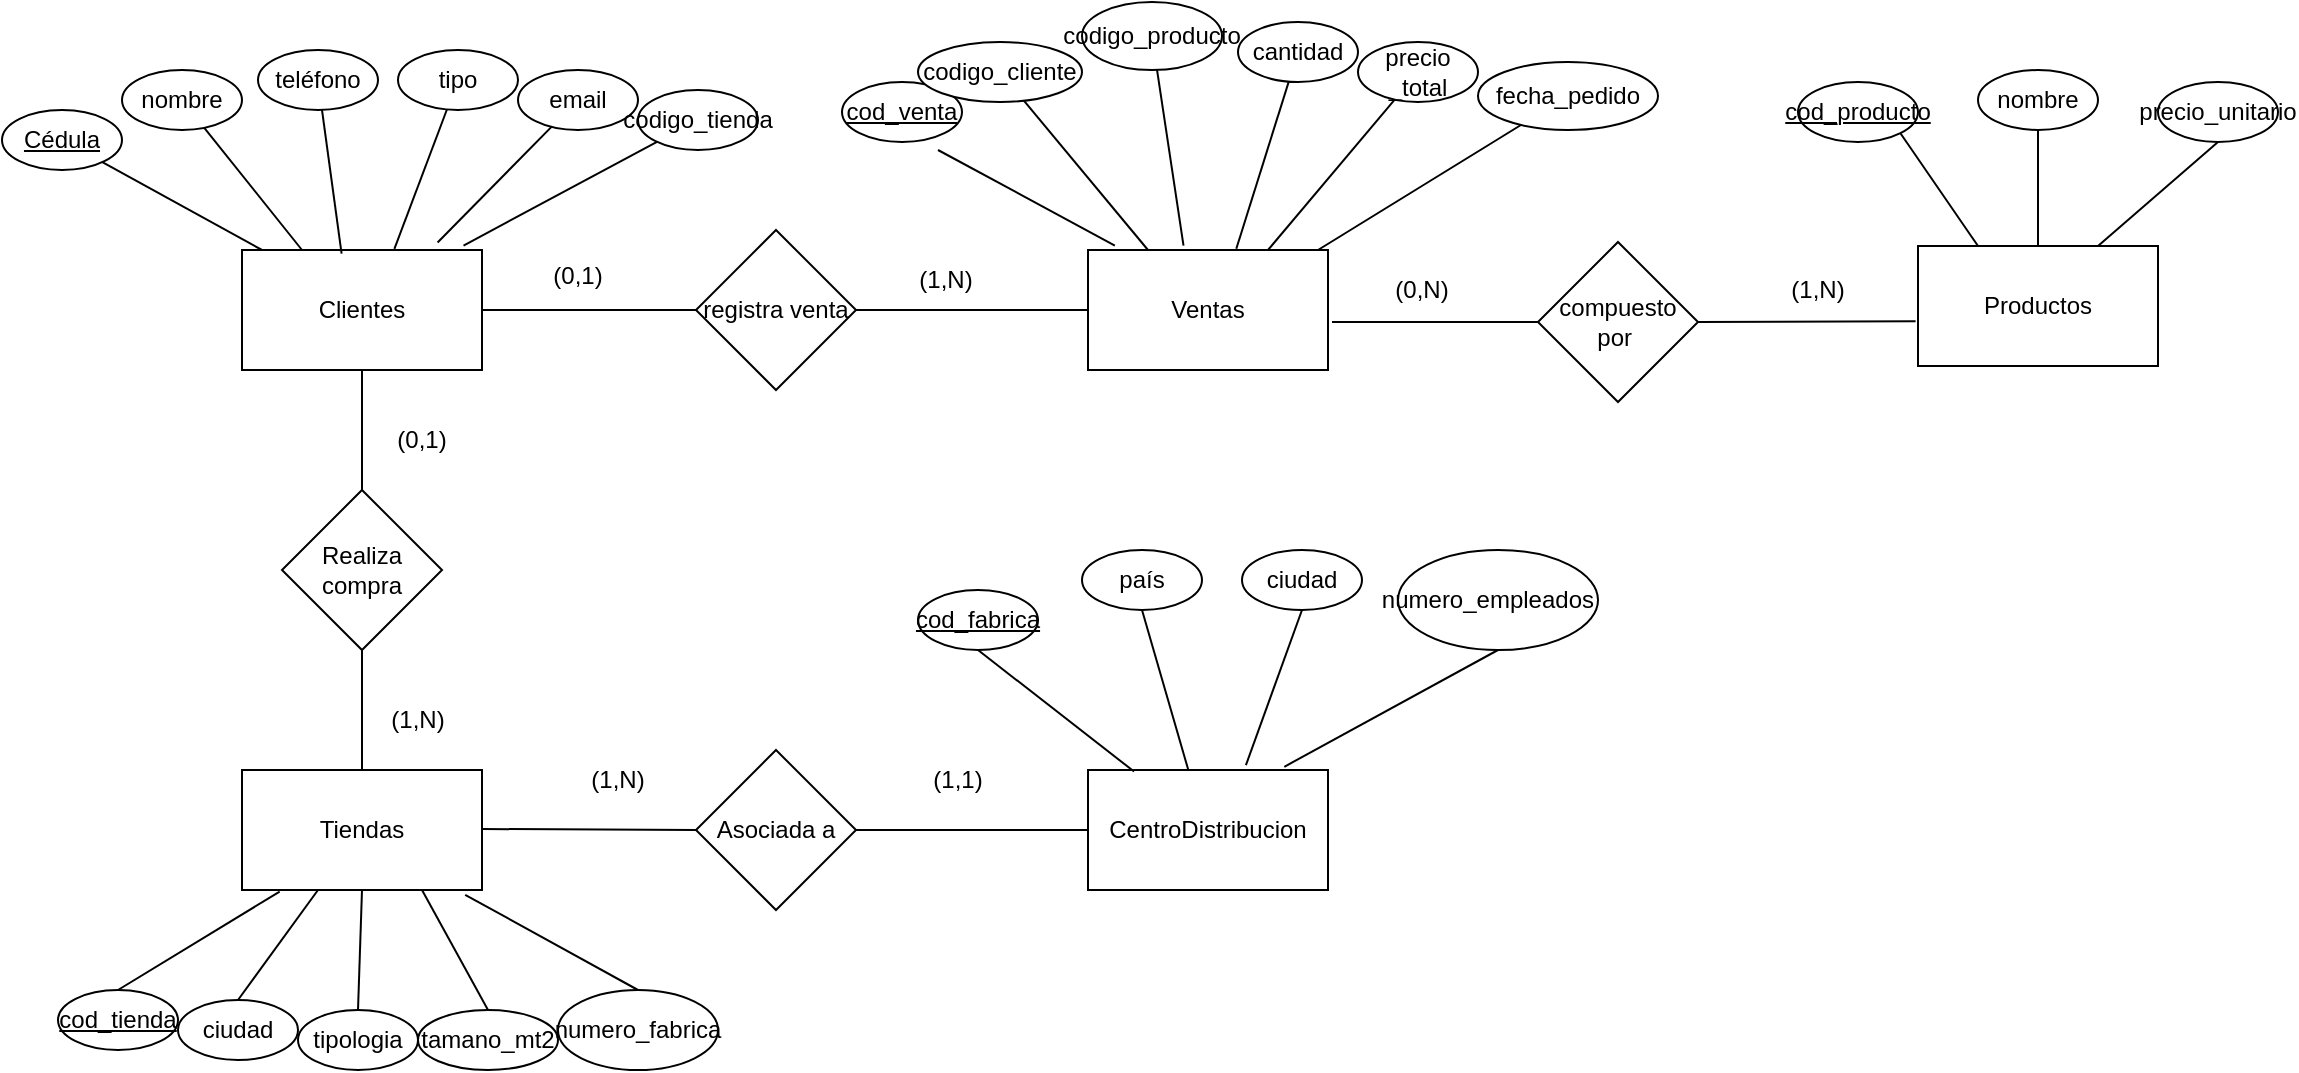 <mxfile version="26.0.5">
  <diagram name="Página-1" id="H9RGfE5L6sBvxqywVH_o">
    <mxGraphModel dx="1280" dy="1806" grid="1" gridSize="10" guides="1" tooltips="1" connect="1" arrows="1" fold="1" page="1" pageScale="1" pageWidth="827" pageHeight="1169" math="0" shadow="0">
      <root>
        <mxCell id="0" />
        <mxCell id="1" parent="0" />
        <mxCell id="DNp5-iSwPfCoCIJPn0IL-1" value="Clientes" style="rounded=0;whiteSpace=wrap;html=1;" parent="1" vertex="1">
          <mxGeometry x="132" y="120" width="120" height="60" as="geometry" />
        </mxCell>
        <mxCell id="DNp5-iSwPfCoCIJPn0IL-3" value="" style="endArrow=none;html=1;rounded=0;" parent="1" target="DNp5-iSwPfCoCIJPn0IL-4" edge="1">
          <mxGeometry width="50" height="50" relative="1" as="geometry">
            <mxPoint x="142" y="120" as="sourcePoint" />
            <mxPoint x="132" y="90" as="targetPoint" />
          </mxGeometry>
        </mxCell>
        <mxCell id="DNp5-iSwPfCoCIJPn0IL-4" value="&lt;u&gt;Cédula&lt;/u&gt;" style="ellipse;whiteSpace=wrap;html=1;" parent="1" vertex="1">
          <mxGeometry x="12" y="50" width="60" height="30" as="geometry" />
        </mxCell>
        <mxCell id="DNp5-iSwPfCoCIJPn0IL-6" value="" style="endArrow=none;html=1;rounded=0;exitX=0.25;exitY=0;exitDx=0;exitDy=0;" parent="1" source="DNp5-iSwPfCoCIJPn0IL-1" target="DNp5-iSwPfCoCIJPn0IL-7" edge="1">
          <mxGeometry width="50" height="50" relative="1" as="geometry">
            <mxPoint x="152" y="130" as="sourcePoint" />
            <mxPoint x="142" y="100" as="targetPoint" />
          </mxGeometry>
        </mxCell>
        <mxCell id="DNp5-iSwPfCoCIJPn0IL-7" value="nombre" style="ellipse;whiteSpace=wrap;html=1;" parent="1" vertex="1">
          <mxGeometry x="72" y="30" width="60" height="30" as="geometry" />
        </mxCell>
        <mxCell id="DNp5-iSwPfCoCIJPn0IL-8" value="" style="endArrow=none;html=1;rounded=0;exitX=0.415;exitY=0.03;exitDx=0;exitDy=0;exitPerimeter=0;" parent="1" source="DNp5-iSwPfCoCIJPn0IL-1" target="DNp5-iSwPfCoCIJPn0IL-9" edge="1">
          <mxGeometry width="50" height="50" relative="1" as="geometry">
            <mxPoint x="212" y="120" as="sourcePoint" />
            <mxPoint x="192" y="100" as="targetPoint" />
          </mxGeometry>
        </mxCell>
        <mxCell id="DNp5-iSwPfCoCIJPn0IL-9" value="teléfono" style="ellipse;whiteSpace=wrap;html=1;" parent="1" vertex="1">
          <mxGeometry x="140" y="20" width="60" height="30" as="geometry" />
        </mxCell>
        <mxCell id="DNp5-iSwPfCoCIJPn0IL-12" value="" style="endArrow=none;html=1;rounded=0;exitX=0.635;exitY=-0.01;exitDx=0;exitDy=0;exitPerimeter=0;" parent="1" source="DNp5-iSwPfCoCIJPn0IL-1" target="DNp5-iSwPfCoCIJPn0IL-13" edge="1">
          <mxGeometry width="50" height="50" relative="1" as="geometry">
            <mxPoint x="242" y="120" as="sourcePoint" />
            <mxPoint x="222" y="100" as="targetPoint" />
          </mxGeometry>
        </mxCell>
        <mxCell id="DNp5-iSwPfCoCIJPn0IL-13" value="tipo" style="ellipse;whiteSpace=wrap;html=1;" parent="1" vertex="1">
          <mxGeometry x="210" y="20" width="60" height="30" as="geometry" />
        </mxCell>
        <mxCell id="DNp5-iSwPfCoCIJPn0IL-15" value="" style="endArrow=none;html=1;rounded=0;exitX=0.815;exitY=-0.063;exitDx=0;exitDy=0;exitPerimeter=0;" parent="1" source="DNp5-iSwPfCoCIJPn0IL-1" target="DNp5-iSwPfCoCIJPn0IL-16" edge="1">
          <mxGeometry width="50" height="50" relative="1" as="geometry">
            <mxPoint x="302" y="90" as="sourcePoint" />
            <mxPoint x="282" y="70" as="targetPoint" />
          </mxGeometry>
        </mxCell>
        <mxCell id="DNp5-iSwPfCoCIJPn0IL-16" value="email" style="ellipse;whiteSpace=wrap;html=1;" parent="1" vertex="1">
          <mxGeometry x="270" y="30" width="60" height="30" as="geometry" />
        </mxCell>
        <mxCell id="DNp5-iSwPfCoCIJPn0IL-19" value="" style="endArrow=none;html=1;rounded=0;exitX=0.923;exitY=-0.037;exitDx=0;exitDy=0;exitPerimeter=0;" parent="1" source="DNp5-iSwPfCoCIJPn0IL-1" target="DNp5-iSwPfCoCIJPn0IL-20" edge="1">
          <mxGeometry width="50" height="50" relative="1" as="geometry">
            <mxPoint x="340" y="110" as="sourcePoint" />
            <mxPoint x="320" y="90" as="targetPoint" />
          </mxGeometry>
        </mxCell>
        <mxCell id="DNp5-iSwPfCoCIJPn0IL-20" value="codigo_tienda" style="ellipse;whiteSpace=wrap;html=1;" parent="1" vertex="1">
          <mxGeometry x="330" y="40" width="60" height="30" as="geometry" />
        </mxCell>
        <mxCell id="DNp5-iSwPfCoCIJPn0IL-21" value="" style="endArrow=none;html=1;rounded=0;entryX=0;entryY=0.5;entryDx=0;entryDy=0;" parent="1" target="DNp5-iSwPfCoCIJPn0IL-22" edge="1">
          <mxGeometry width="50" height="50" relative="1" as="geometry">
            <mxPoint x="252" y="150" as="sourcePoint" />
            <mxPoint x="310" y="150" as="targetPoint" />
          </mxGeometry>
        </mxCell>
        <mxCell id="DNp5-iSwPfCoCIJPn0IL-22" value="registra venta" style="rhombus;whiteSpace=wrap;html=1;" parent="1" vertex="1">
          <mxGeometry x="359" y="110" width="80" height="80" as="geometry" />
        </mxCell>
        <mxCell id="DNp5-iSwPfCoCIJPn0IL-23" value="Ventas" style="rounded=0;whiteSpace=wrap;html=1;" parent="1" vertex="1">
          <mxGeometry x="555" y="120" width="120" height="60" as="geometry" />
        </mxCell>
        <mxCell id="DNp5-iSwPfCoCIJPn0IL-27" value="" style="endArrow=none;html=1;rounded=0;entryX=0;entryY=0.5;entryDx=0;entryDy=0;" parent="1" target="DNp5-iSwPfCoCIJPn0IL-23" edge="1">
          <mxGeometry width="50" height="50" relative="1" as="geometry">
            <mxPoint x="439" y="150" as="sourcePoint" />
            <mxPoint x="458" y="149.5" as="targetPoint" />
          </mxGeometry>
        </mxCell>
        <mxCell id="DNp5-iSwPfCoCIJPn0IL-30" value="(0,1)" style="text;html=1;align=center;verticalAlign=middle;whiteSpace=wrap;rounded=0;" parent="1" vertex="1">
          <mxGeometry x="270" y="118" width="60" height="30" as="geometry" />
        </mxCell>
        <mxCell id="DNp5-iSwPfCoCIJPn0IL-31" value="(1,N)" style="text;html=1;align=center;verticalAlign=middle;whiteSpace=wrap;rounded=0;" parent="1" vertex="1">
          <mxGeometry x="454" y="120" width="60" height="30" as="geometry" />
        </mxCell>
        <mxCell id="DNp5-iSwPfCoCIJPn0IL-32" value="" style="endArrow=none;html=1;rounded=0;exitX=0.112;exitY=-0.037;exitDx=0;exitDy=0;exitPerimeter=0;" parent="1" source="DNp5-iSwPfCoCIJPn0IL-23" edge="1">
          <mxGeometry width="50" height="50" relative="1" as="geometry">
            <mxPoint x="562" y="106" as="sourcePoint" />
            <mxPoint x="480" y="70" as="targetPoint" />
          </mxGeometry>
        </mxCell>
        <mxCell id="DNp5-iSwPfCoCIJPn0IL-33" value="&lt;u&gt;cod_venta&lt;/u&gt;" style="ellipse;whiteSpace=wrap;html=1;" parent="1" vertex="1">
          <mxGeometry x="432" y="36" width="60" height="30" as="geometry" />
        </mxCell>
        <mxCell id="DNp5-iSwPfCoCIJPn0IL-34" value="" style="endArrow=none;html=1;rounded=0;exitX=0.25;exitY=0;exitDx=0;exitDy=0;" parent="1" source="DNp5-iSwPfCoCIJPn0IL-23" target="DNp5-iSwPfCoCIJPn0IL-35" edge="1">
          <mxGeometry width="50" height="50" relative="1" as="geometry">
            <mxPoint x="582" y="106" as="sourcePoint" />
            <mxPoint x="562" y="86" as="targetPoint" />
          </mxGeometry>
        </mxCell>
        <mxCell id="DNp5-iSwPfCoCIJPn0IL-35" value="codigo_cliente" style="ellipse;whiteSpace=wrap;html=1;" parent="1" vertex="1">
          <mxGeometry x="470" y="16" width="82" height="30" as="geometry" />
        </mxCell>
        <mxCell id="DNp5-iSwPfCoCIJPn0IL-36" value="" style="endArrow=none;html=1;rounded=0;exitX=0.398;exitY=-0.037;exitDx=0;exitDy=0;exitPerimeter=0;" parent="1" source="DNp5-iSwPfCoCIJPn0IL-23" target="DNp5-iSwPfCoCIJPn0IL-37" edge="1">
          <mxGeometry width="50" height="50" relative="1" as="geometry">
            <mxPoint x="602" y="108" as="sourcePoint" />
            <mxPoint x="612" y="86" as="targetPoint" />
          </mxGeometry>
        </mxCell>
        <mxCell id="DNp5-iSwPfCoCIJPn0IL-37" value="codigo_producto" style="ellipse;whiteSpace=wrap;html=1;" parent="1" vertex="1">
          <mxGeometry x="552" y="-4" width="70" height="34" as="geometry" />
        </mxCell>
        <mxCell id="DNp5-iSwPfCoCIJPn0IL-38" value="" style="endArrow=none;html=1;rounded=0;exitX=0.618;exitY=-0.01;exitDx=0;exitDy=0;exitPerimeter=0;" parent="1" source="DNp5-iSwPfCoCIJPn0IL-23" target="DNp5-iSwPfCoCIJPn0IL-39" edge="1">
          <mxGeometry width="50" height="50" relative="1" as="geometry">
            <mxPoint x="628" y="105" as="sourcePoint" />
            <mxPoint x="642" y="86" as="targetPoint" />
          </mxGeometry>
        </mxCell>
        <mxCell id="DNp5-iSwPfCoCIJPn0IL-39" value="cantidad" style="ellipse;whiteSpace=wrap;html=1;" parent="1" vertex="1">
          <mxGeometry x="630" y="6" width="60" height="30" as="geometry" />
        </mxCell>
        <mxCell id="DNp5-iSwPfCoCIJPn0IL-40" value="" style="endArrow=none;html=1;rounded=0;exitX=0.75;exitY=0;exitDx=0;exitDy=0;" parent="1" source="DNp5-iSwPfCoCIJPn0IL-23" target="DNp5-iSwPfCoCIJPn0IL-41" edge="1">
          <mxGeometry width="50" height="50" relative="1" as="geometry">
            <mxPoint x="650" y="102" as="sourcePoint" />
            <mxPoint x="702" y="56" as="targetPoint" />
          </mxGeometry>
        </mxCell>
        <mxCell id="DNp5-iSwPfCoCIJPn0IL-41" value="precio&lt;br&gt;_total" style="ellipse;whiteSpace=wrap;html=1;" parent="1" vertex="1">
          <mxGeometry x="690" y="16" width="60" height="30" as="geometry" />
        </mxCell>
        <mxCell id="DNp5-iSwPfCoCIJPn0IL-42" value="" style="endArrow=none;html=1;rounded=0;" parent="1" target="DNp5-iSwPfCoCIJPn0IL-43" edge="1">
          <mxGeometry width="50" height="50" relative="1" as="geometry">
            <mxPoint x="670" y="120" as="sourcePoint" />
            <mxPoint x="740" y="76" as="targetPoint" />
          </mxGeometry>
        </mxCell>
        <mxCell id="DNp5-iSwPfCoCIJPn0IL-43" value="fecha_pedido" style="ellipse;whiteSpace=wrap;html=1;" parent="1" vertex="1">
          <mxGeometry x="750" y="26" width="90" height="34" as="geometry" />
        </mxCell>
        <mxCell id="DNp5-iSwPfCoCIJPn0IL-45" style="edgeStyle=orthogonalEdgeStyle;rounded=0;orthogonalLoop=1;jettySize=auto;html=1;exitX=0.5;exitY=1;exitDx=0;exitDy=0;" parent="1" source="DNp5-iSwPfCoCIJPn0IL-37" target="DNp5-iSwPfCoCIJPn0IL-37" edge="1">
          <mxGeometry relative="1" as="geometry" />
        </mxCell>
        <mxCell id="DNp5-iSwPfCoCIJPn0IL-47" value="" style="endArrow=none;html=1;rounded=0;entryX=0;entryY=0.5;entryDx=0;entryDy=0;" parent="1" target="DNp5-iSwPfCoCIJPn0IL-49" edge="1">
          <mxGeometry width="50" height="50" relative="1" as="geometry">
            <mxPoint x="677" y="156" as="sourcePoint" />
            <mxPoint x="790" y="155" as="targetPoint" />
          </mxGeometry>
        </mxCell>
        <mxCell id="DNp5-iSwPfCoCIJPn0IL-48" value="(0,N)" style="text;html=1;align=center;verticalAlign=middle;whiteSpace=wrap;rounded=0;" parent="1" vertex="1">
          <mxGeometry x="692" y="125" width="60" height="30" as="geometry" />
        </mxCell>
        <mxCell id="DNp5-iSwPfCoCIJPn0IL-49" value="compuesto por&amp;nbsp;" style="rhombus;whiteSpace=wrap;html=1;" parent="1" vertex="1">
          <mxGeometry x="780" y="116" width="80" height="80" as="geometry" />
        </mxCell>
        <mxCell id="DNp5-iSwPfCoCIJPn0IL-51" value="" style="endArrow=none;html=1;rounded=0;entryX=-0.01;entryY=0.627;entryDx=0;entryDy=0;exitX=1;exitY=0.5;exitDx=0;exitDy=0;entryPerimeter=0;" parent="1" source="DNp5-iSwPfCoCIJPn0IL-49" target="DNp5-iSwPfCoCIJPn0IL-53" edge="1">
          <mxGeometry width="50" height="50" relative="1" as="geometry">
            <mxPoint x="880" y="154" as="sourcePoint" />
            <mxPoint x="1001" y="153.5" as="targetPoint" />
          </mxGeometry>
        </mxCell>
        <mxCell id="DNp5-iSwPfCoCIJPn0IL-52" value="(1,N)" style="text;html=1;align=center;verticalAlign=middle;whiteSpace=wrap;rounded=0;" parent="1" vertex="1">
          <mxGeometry x="890" y="125" width="60" height="30" as="geometry" />
        </mxCell>
        <mxCell id="DNp5-iSwPfCoCIJPn0IL-53" value="Productos" style="rounded=0;whiteSpace=wrap;html=1;" parent="1" vertex="1">
          <mxGeometry x="970" y="118" width="120" height="60" as="geometry" />
        </mxCell>
        <mxCell id="DNp5-iSwPfCoCIJPn0IL-54" value="" style="endArrow=none;html=1;rounded=0;exitX=0.25;exitY=0;exitDx=0;exitDy=0;entryX=1;entryY=1;entryDx=0;entryDy=0;" parent="1" source="DNp5-iSwPfCoCIJPn0IL-53" target="DNp5-iSwPfCoCIJPn0IL-55" edge="1">
          <mxGeometry width="50" height="50" relative="1" as="geometry">
            <mxPoint x="1017" y="112" as="sourcePoint" />
            <mxPoint x="929" y="64" as="targetPoint" />
          </mxGeometry>
        </mxCell>
        <mxCell id="DNp5-iSwPfCoCIJPn0IL-55" value="&lt;u&gt;cod_producto&lt;/u&gt;" style="ellipse;whiteSpace=wrap;html=1;" parent="1" vertex="1">
          <mxGeometry x="910" y="36" width="60" height="30" as="geometry" />
        </mxCell>
        <mxCell id="DNp5-iSwPfCoCIJPn0IL-56" value="" style="endArrow=none;html=1;rounded=0;exitX=0.5;exitY=0;exitDx=0;exitDy=0;" parent="1" source="DNp5-iSwPfCoCIJPn0IL-53" edge="1">
          <mxGeometry width="50" height="50" relative="1" as="geometry">
            <mxPoint x="1034" y="114" as="sourcePoint" />
            <mxPoint x="1030" y="50" as="targetPoint" />
          </mxGeometry>
        </mxCell>
        <mxCell id="DNp5-iSwPfCoCIJPn0IL-58" value="" style="endArrow=none;html=1;rounded=0;exitX=0.75;exitY=0;exitDx=0;exitDy=0;entryX=0.5;entryY=1;entryDx=0;entryDy=0;" parent="1" source="DNp5-iSwPfCoCIJPn0IL-53" target="DNp5-iSwPfCoCIJPn0IL-61" edge="1">
          <mxGeometry width="50" height="50" relative="1" as="geometry">
            <mxPoint x="1052" y="112" as="sourcePoint" />
            <mxPoint x="1110" y="50" as="targetPoint" />
          </mxGeometry>
        </mxCell>
        <mxCell id="DNp5-iSwPfCoCIJPn0IL-60" value="nombre" style="ellipse;whiteSpace=wrap;html=1;" parent="1" vertex="1">
          <mxGeometry x="1000" y="30" width="60" height="30" as="geometry" />
        </mxCell>
        <mxCell id="DNp5-iSwPfCoCIJPn0IL-61" value="precio_unitario" style="ellipse;whiteSpace=wrap;html=1;" parent="1" vertex="1">
          <mxGeometry x="1090" y="36" width="60" height="30" as="geometry" />
        </mxCell>
        <mxCell id="DNp5-iSwPfCoCIJPn0IL-64" value="" style="endArrow=none;html=1;rounded=0;exitX=0.5;exitY=1;exitDx=0;exitDy=0;" parent="1" source="DNp5-iSwPfCoCIJPn0IL-1" edge="1">
          <mxGeometry width="50" height="50" relative="1" as="geometry">
            <mxPoint x="170" y="210" as="sourcePoint" />
            <mxPoint x="192" y="240" as="targetPoint" />
          </mxGeometry>
        </mxCell>
        <mxCell id="DNp5-iSwPfCoCIJPn0IL-65" value="Realiza compra" style="rhombus;whiteSpace=wrap;html=1;" parent="1" vertex="1">
          <mxGeometry x="152" y="240" width="80" height="80" as="geometry" />
        </mxCell>
        <mxCell id="DNp5-iSwPfCoCIJPn0IL-66" value="Tiendas" style="rounded=0;whiteSpace=wrap;html=1;" parent="1" vertex="1">
          <mxGeometry x="132" y="380" width="120" height="60" as="geometry" />
        </mxCell>
        <mxCell id="DNp5-iSwPfCoCIJPn0IL-69" value="" style="endArrow=none;html=1;rounded=0;entryX=0.5;entryY=0;entryDx=0;entryDy=0;" parent="1" target="DNp5-iSwPfCoCIJPn0IL-66" edge="1">
          <mxGeometry width="50" height="50" relative="1" as="geometry">
            <mxPoint x="192" y="320" as="sourcePoint" />
            <mxPoint x="191.5" y="370" as="targetPoint" />
          </mxGeometry>
        </mxCell>
        <mxCell id="DNp5-iSwPfCoCIJPn0IL-70" value="" style="endArrow=none;html=1;rounded=0;entryX=0.157;entryY=1.013;entryDx=0;entryDy=0;entryPerimeter=0;exitX=0.5;exitY=0;exitDx=0;exitDy=0;" parent="1" source="DNp5-iSwPfCoCIJPn0IL-75" target="DNp5-iSwPfCoCIJPn0IL-66" edge="1">
          <mxGeometry width="50" height="50" relative="1" as="geometry">
            <mxPoint x="110" y="490" as="sourcePoint" />
            <mxPoint x="80" y="440" as="targetPoint" />
          </mxGeometry>
        </mxCell>
        <mxCell id="DNp5-iSwPfCoCIJPn0IL-71" value="" style="endArrow=none;html=1;rounded=0;exitX=0.5;exitY=0;exitDx=0;exitDy=0;" parent="1" source="DNp5-iSwPfCoCIJPn0IL-76" edge="1">
          <mxGeometry width="50" height="50" relative="1" as="geometry">
            <mxPoint x="150" y="490" as="sourcePoint" />
            <mxPoint x="170" y="440" as="targetPoint" />
          </mxGeometry>
        </mxCell>
        <mxCell id="DNp5-iSwPfCoCIJPn0IL-72" value="" style="endArrow=none;html=1;rounded=0;entryX=0.5;entryY=1;entryDx=0;entryDy=0;exitX=0.5;exitY=0;exitDx=0;exitDy=0;" parent="1" source="DNp5-iSwPfCoCIJPn0IL-77" target="DNp5-iSwPfCoCIJPn0IL-66" edge="1">
          <mxGeometry width="50" height="50" relative="1" as="geometry">
            <mxPoint x="190" y="490" as="sourcePoint" />
            <mxPoint x="180" y="450" as="targetPoint" />
          </mxGeometry>
        </mxCell>
        <mxCell id="DNp5-iSwPfCoCIJPn0IL-73" value="" style="endArrow=none;html=1;rounded=0;entryX=0.75;entryY=1;entryDx=0;entryDy=0;exitX=0.5;exitY=0;exitDx=0;exitDy=0;" parent="1" source="DNp5-iSwPfCoCIJPn0IL-78" target="DNp5-iSwPfCoCIJPn0IL-66" edge="1">
          <mxGeometry width="50" height="50" relative="1" as="geometry">
            <mxPoint x="270" y="500" as="sourcePoint" />
            <mxPoint x="231" y="440" as="targetPoint" />
          </mxGeometry>
        </mxCell>
        <mxCell id="DNp5-iSwPfCoCIJPn0IL-74" value="" style="endArrow=none;html=1;rounded=0;entryX=0.93;entryY=1.04;entryDx=0;entryDy=0;entryPerimeter=0;exitX=0.5;exitY=0;exitDx=0;exitDy=0;" parent="1" source="DNp5-iSwPfCoCIJPn0IL-79" target="DNp5-iSwPfCoCIJPn0IL-66" edge="1">
          <mxGeometry width="50" height="50" relative="1" as="geometry">
            <mxPoint x="290" y="480" as="sourcePoint" />
            <mxPoint x="234" y="440" as="targetPoint" />
          </mxGeometry>
        </mxCell>
        <mxCell id="DNp5-iSwPfCoCIJPn0IL-75" value="&lt;u&gt;cod_tienda&lt;/u&gt;" style="ellipse;whiteSpace=wrap;html=1;" parent="1" vertex="1">
          <mxGeometry x="40" y="490" width="60" height="30" as="geometry" />
        </mxCell>
        <mxCell id="DNp5-iSwPfCoCIJPn0IL-76" value="ciudad" style="ellipse;whiteSpace=wrap;html=1;" parent="1" vertex="1">
          <mxGeometry x="100" y="495" width="60" height="30" as="geometry" />
        </mxCell>
        <mxCell id="DNp5-iSwPfCoCIJPn0IL-77" value="tipologia" style="ellipse;whiteSpace=wrap;html=1;" parent="1" vertex="1">
          <mxGeometry x="160" y="500" width="60" height="30" as="geometry" />
        </mxCell>
        <mxCell id="DNp5-iSwPfCoCIJPn0IL-78" value="tamano_mt2" style="ellipse;whiteSpace=wrap;html=1;" parent="1" vertex="1">
          <mxGeometry x="220" y="500" width="70" height="30" as="geometry" />
        </mxCell>
        <mxCell id="DNp5-iSwPfCoCIJPn0IL-79" value="numero_fabrica" style="ellipse;whiteSpace=wrap;html=1;" parent="1" vertex="1">
          <mxGeometry x="290" y="490" width="80" height="40" as="geometry" />
        </mxCell>
        <mxCell id="DNp5-iSwPfCoCIJPn0IL-82" value="" style="endArrow=none;html=1;rounded=0;entryX=0;entryY=0.5;entryDx=0;entryDy=0;" parent="1" target="DNp5-iSwPfCoCIJPn0IL-83" edge="1">
          <mxGeometry width="50" height="50" relative="1" as="geometry">
            <mxPoint x="252" y="409.5" as="sourcePoint" />
            <mxPoint x="350" y="410" as="targetPoint" />
          </mxGeometry>
        </mxCell>
        <mxCell id="DNp5-iSwPfCoCIJPn0IL-83" value="Asociada a" style="rhombus;whiteSpace=wrap;html=1;" parent="1" vertex="1">
          <mxGeometry x="359" y="370" width="80" height="80" as="geometry" />
        </mxCell>
        <mxCell id="DNp5-iSwPfCoCIJPn0IL-84" value="" style="endArrow=none;html=1;rounded=0;entryX=0;entryY=0.5;entryDx=0;entryDy=0;exitX=1;exitY=0.5;exitDx=0;exitDy=0;" parent="1" source="DNp5-iSwPfCoCIJPn0IL-83" target="DNp5-iSwPfCoCIJPn0IL-86" edge="1">
          <mxGeometry width="50" height="50" relative="1" as="geometry">
            <mxPoint x="445" y="409.5" as="sourcePoint" />
            <mxPoint x="552" y="410" as="targetPoint" />
          </mxGeometry>
        </mxCell>
        <mxCell id="DNp5-iSwPfCoCIJPn0IL-86" value="CentroDistribucion" style="rounded=0;whiteSpace=wrap;html=1;" parent="1" vertex="1">
          <mxGeometry x="555" y="380" width="120" height="60" as="geometry" />
        </mxCell>
        <mxCell id="DNp5-iSwPfCoCIJPn0IL-87" value="(0,1)" style="text;html=1;align=center;verticalAlign=middle;whiteSpace=wrap;rounded=0;" parent="1" vertex="1">
          <mxGeometry x="192" y="200" width="60" height="30" as="geometry" />
        </mxCell>
        <mxCell id="DNp5-iSwPfCoCIJPn0IL-88" value="(1,N)" style="text;html=1;align=center;verticalAlign=middle;whiteSpace=wrap;rounded=0;" parent="1" vertex="1">
          <mxGeometry x="190" y="340" width="60" height="30" as="geometry" />
        </mxCell>
        <mxCell id="DNp5-iSwPfCoCIJPn0IL-90" value="" style="endArrow=none;html=1;rounded=0;exitX=0.192;exitY=0.013;exitDx=0;exitDy=0;exitPerimeter=0;entryX=0.5;entryY=1;entryDx=0;entryDy=0;" parent="1" source="DNp5-iSwPfCoCIJPn0IL-86" target="DNp5-iSwPfCoCIJPn0IL-91" edge="1">
          <mxGeometry width="50" height="50" relative="1" as="geometry">
            <mxPoint x="569" y="380" as="sourcePoint" />
            <mxPoint x="540" y="340" as="targetPoint" />
          </mxGeometry>
        </mxCell>
        <mxCell id="DNp5-iSwPfCoCIJPn0IL-91" value="&lt;u&gt;cod_fabrica&lt;/u&gt;" style="ellipse;whiteSpace=wrap;html=1;" parent="1" vertex="1">
          <mxGeometry x="470" y="290" width="60" height="30" as="geometry" />
        </mxCell>
        <mxCell id="DNp5-iSwPfCoCIJPn0IL-92" value="" style="endArrow=none;html=1;rounded=0;exitX=0.418;exitY=0;exitDx=0;exitDy=0;exitPerimeter=0;entryX=0.5;entryY=1;entryDx=0;entryDy=0;" parent="1" source="DNp5-iSwPfCoCIJPn0IL-86" target="DNp5-iSwPfCoCIJPn0IL-93" edge="1">
          <mxGeometry width="50" height="50" relative="1" as="geometry">
            <mxPoint x="656.5" y="361" as="sourcePoint" />
            <mxPoint x="618.5" y="320" as="targetPoint" />
          </mxGeometry>
        </mxCell>
        <mxCell id="DNp5-iSwPfCoCIJPn0IL-93" value="país" style="ellipse;whiteSpace=wrap;html=1;" parent="1" vertex="1">
          <mxGeometry x="552" y="270" width="60" height="30" as="geometry" />
        </mxCell>
        <mxCell id="DNp5-iSwPfCoCIJPn0IL-94" value="" style="endArrow=none;html=1;rounded=0;exitX=0.658;exitY=-0.04;exitDx=0;exitDy=0;exitPerimeter=0;entryX=0.5;entryY=1;entryDx=0;entryDy=0;" parent="1" source="DNp5-iSwPfCoCIJPn0IL-86" target="DNp5-iSwPfCoCIJPn0IL-95" edge="1">
          <mxGeometry width="50" height="50" relative="1" as="geometry">
            <mxPoint x="813" y="355.5" as="sourcePoint" />
            <mxPoint x="775" y="314.5" as="targetPoint" />
          </mxGeometry>
        </mxCell>
        <mxCell id="DNp5-iSwPfCoCIJPn0IL-95" value="ciudad" style="ellipse;whiteSpace=wrap;html=1;" parent="1" vertex="1">
          <mxGeometry x="632" y="270" width="60" height="30" as="geometry" />
        </mxCell>
        <mxCell id="DNp5-iSwPfCoCIJPn0IL-96" value="" style="endArrow=none;html=1;rounded=0;exitX=0.818;exitY=-0.027;exitDx=0;exitDy=0;exitPerimeter=0;entryX=0.5;entryY=1;entryDx=0;entryDy=0;" parent="1" source="DNp5-iSwPfCoCIJPn0IL-86" target="DNp5-iSwPfCoCIJPn0IL-97" edge="1">
          <mxGeometry width="50" height="50" relative="1" as="geometry">
            <mxPoint x="970" y="380" as="sourcePoint" />
            <mxPoint x="750" y="310" as="targetPoint" />
          </mxGeometry>
        </mxCell>
        <mxCell id="DNp5-iSwPfCoCIJPn0IL-97" value="&lt;div style=&quot;text-align: justify;&quot;&gt;&lt;span style=&quot;background-color: initial;&quot;&gt;numero_empleados&lt;/span&gt;&lt;/div&gt;" style="ellipse;whiteSpace=wrap;html=1;align=right;" parent="1" vertex="1">
          <mxGeometry x="710" y="270" width="100" height="50" as="geometry" />
        </mxCell>
        <mxCell id="63mzEzlJMRKimVT-fmqJ-1" value="(1,1)" style="text;html=1;align=center;verticalAlign=middle;whiteSpace=wrap;rounded=0;" vertex="1" parent="1">
          <mxGeometry x="460" y="370" width="60" height="30" as="geometry" />
        </mxCell>
        <mxCell id="63mzEzlJMRKimVT-fmqJ-2" value="(1,N)" style="text;html=1;align=center;verticalAlign=middle;whiteSpace=wrap;rounded=0;" vertex="1" parent="1">
          <mxGeometry x="290" y="370" width="60" height="30" as="geometry" />
        </mxCell>
      </root>
    </mxGraphModel>
  </diagram>
</mxfile>

